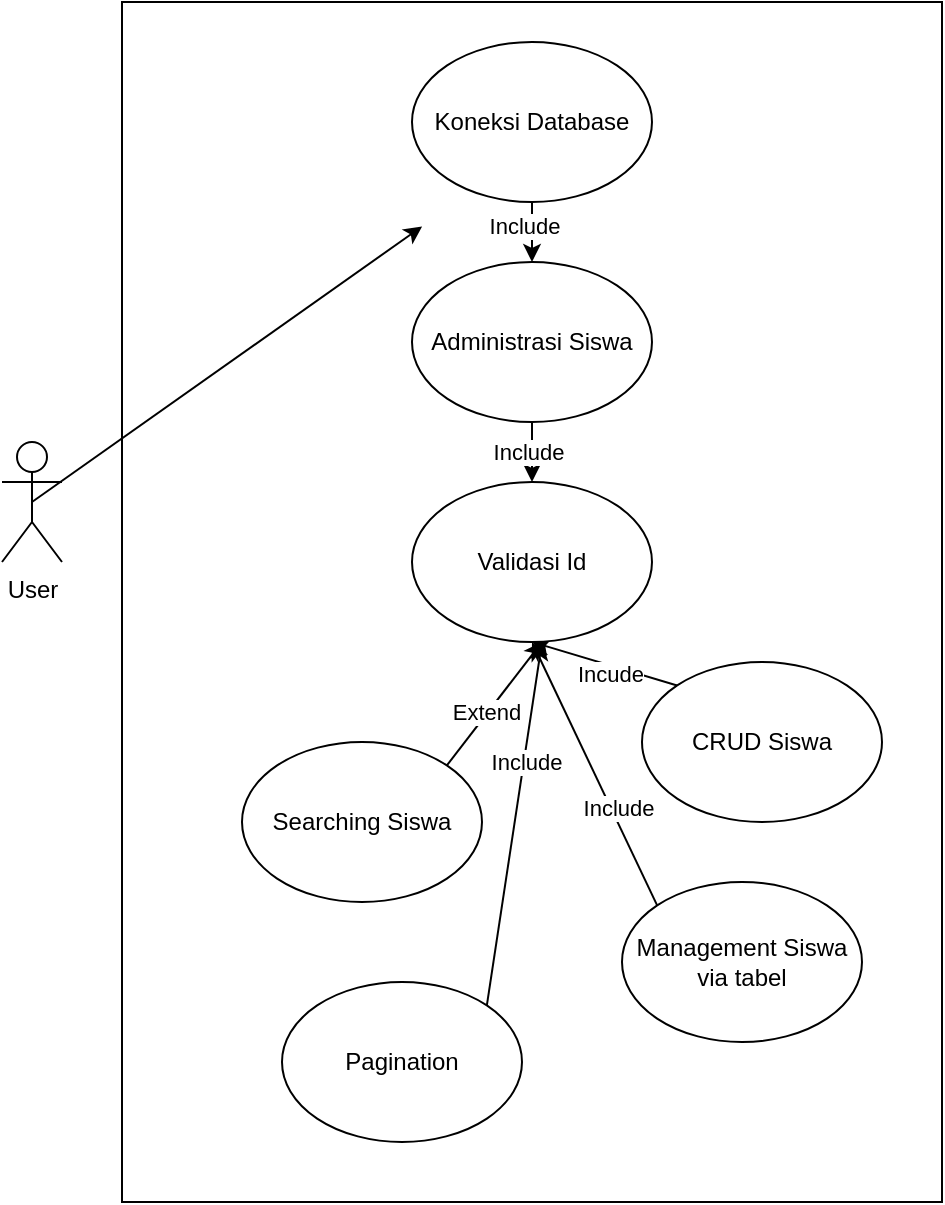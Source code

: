 <mxfile version="27.0.9">
  <diagram name="Page-1" id="qQxBh3YEpVyQJp5FQEEK">
    <mxGraphModel dx="872" dy="473" grid="1" gridSize="10" guides="1" tooltips="1" connect="1" arrows="1" fold="1" page="1" pageScale="1" pageWidth="850" pageHeight="1100" math="0" shadow="0">
      <root>
        <mxCell id="0" />
        <mxCell id="1" parent="0" />
        <mxCell id="UoK4NNgb7Zfku3vqllFy-1" value="User" style="shape=umlActor;verticalLabelPosition=bottom;verticalAlign=top;html=1;outlineConnect=0;" vertex="1" parent="1">
          <mxGeometry x="210" y="230" width="30" height="60" as="geometry" />
        </mxCell>
        <mxCell id="UoK4NNgb7Zfku3vqllFy-2" value="" style="rounded=0;whiteSpace=wrap;html=1;" vertex="1" parent="1">
          <mxGeometry x="270" y="10" width="410" height="600" as="geometry" />
        </mxCell>
        <mxCell id="UoK4NNgb7Zfku3vqllFy-11" style="edgeStyle=orthogonalEdgeStyle;rounded=0;orthogonalLoop=1;jettySize=auto;html=1;exitX=0.5;exitY=1;exitDx=0;exitDy=0;entryX=0.5;entryY=0;entryDx=0;entryDy=0;" edge="1" parent="1" source="UoK4NNgb7Zfku3vqllFy-3" target="UoK4NNgb7Zfku3vqllFy-4">
          <mxGeometry relative="1" as="geometry" />
        </mxCell>
        <mxCell id="UoK4NNgb7Zfku3vqllFy-12" value="Include" style="edgeLabel;html=1;align=center;verticalAlign=middle;resizable=0;points=[];" vertex="1" connectable="0" parent="UoK4NNgb7Zfku3vqllFy-11">
          <mxGeometry x="-0.2" y="-4" relative="1" as="geometry">
            <mxPoint as="offset" />
          </mxGeometry>
        </mxCell>
        <mxCell id="UoK4NNgb7Zfku3vqllFy-3" value="Koneksi Database" style="ellipse;whiteSpace=wrap;html=1;" vertex="1" parent="1">
          <mxGeometry x="415" y="30" width="120" height="80" as="geometry" />
        </mxCell>
        <mxCell id="UoK4NNgb7Zfku3vqllFy-13" style="edgeStyle=orthogonalEdgeStyle;rounded=0;orthogonalLoop=1;jettySize=auto;html=1;exitX=0.5;exitY=1;exitDx=0;exitDy=0;entryX=0.5;entryY=0;entryDx=0;entryDy=0;" edge="1" parent="1" source="UoK4NNgb7Zfku3vqllFy-4" target="UoK4NNgb7Zfku3vqllFy-10">
          <mxGeometry relative="1" as="geometry" />
        </mxCell>
        <mxCell id="UoK4NNgb7Zfku3vqllFy-14" value="Include" style="edgeLabel;html=1;align=center;verticalAlign=middle;resizable=0;points=[];" vertex="1" connectable="0" parent="UoK4NNgb7Zfku3vqllFy-13">
          <mxGeometry y="-2" relative="1" as="geometry">
            <mxPoint as="offset" />
          </mxGeometry>
        </mxCell>
        <mxCell id="UoK4NNgb7Zfku3vqllFy-4" value="Administrasi Siswa" style="ellipse;whiteSpace=wrap;html=1;" vertex="1" parent="1">
          <mxGeometry x="415" y="140" width="120" height="80" as="geometry" />
        </mxCell>
        <mxCell id="UoK4NNgb7Zfku3vqllFy-15" style="rounded=0;orthogonalLoop=1;jettySize=auto;html=1;exitX=0;exitY=0;exitDx=0;exitDy=0;entryX=0.5;entryY=1;entryDx=0;entryDy=0;" edge="1" parent="1" source="UoK4NNgb7Zfku3vqllFy-5" target="UoK4NNgb7Zfku3vqllFy-10">
          <mxGeometry relative="1" as="geometry" />
        </mxCell>
        <mxCell id="UoK4NNgb7Zfku3vqllFy-23" value="Incude" style="edgeLabel;html=1;align=center;verticalAlign=middle;resizable=0;points=[];" vertex="1" connectable="0" parent="UoK4NNgb7Zfku3vqllFy-15">
          <mxGeometry x="-0.107" y="4" relative="1" as="geometry">
            <mxPoint as="offset" />
          </mxGeometry>
        </mxCell>
        <mxCell id="UoK4NNgb7Zfku3vqllFy-5" value="CRUD Siswa" style="ellipse;whiteSpace=wrap;html=1;" vertex="1" parent="1">
          <mxGeometry x="530" y="340" width="120" height="80" as="geometry" />
        </mxCell>
        <mxCell id="UoK4NNgb7Zfku3vqllFy-17" style="rounded=0;orthogonalLoop=1;jettySize=auto;html=1;exitX=0;exitY=0;exitDx=0;exitDy=0;entryX=0.5;entryY=1;entryDx=0;entryDy=0;" edge="1" parent="1" source="UoK4NNgb7Zfku3vqllFy-7" target="UoK4NNgb7Zfku3vqllFy-10">
          <mxGeometry relative="1" as="geometry" />
        </mxCell>
        <mxCell id="UoK4NNgb7Zfku3vqllFy-22" value="Include" style="edgeLabel;html=1;align=center;verticalAlign=middle;resizable=0;points=[];" vertex="1" connectable="0" parent="UoK4NNgb7Zfku3vqllFy-17">
          <mxGeometry x="-0.281" y="-3" relative="1" as="geometry">
            <mxPoint as="offset" />
          </mxGeometry>
        </mxCell>
        <mxCell id="UoK4NNgb7Zfku3vqllFy-7" value="Management Siswa via tabel" style="ellipse;whiteSpace=wrap;html=1;" vertex="1" parent="1">
          <mxGeometry x="520" y="450" width="120" height="80" as="geometry" />
        </mxCell>
        <mxCell id="UoK4NNgb7Zfku3vqllFy-16" style="rounded=0;orthogonalLoop=1;jettySize=auto;html=1;exitX=1;exitY=0;exitDx=0;exitDy=0;" edge="1" parent="1" source="UoK4NNgb7Zfku3vqllFy-8">
          <mxGeometry relative="1" as="geometry">
            <mxPoint x="480" y="330" as="targetPoint" />
          </mxGeometry>
        </mxCell>
        <mxCell id="UoK4NNgb7Zfku3vqllFy-21" value="Extend" style="edgeLabel;html=1;align=center;verticalAlign=middle;resizable=0;points=[];" vertex="1" connectable="0" parent="UoK4NNgb7Zfku3vqllFy-16">
          <mxGeometry x="-0.15" y="1" relative="1" as="geometry">
            <mxPoint as="offset" />
          </mxGeometry>
        </mxCell>
        <mxCell id="UoK4NNgb7Zfku3vqllFy-8" value="Searching Siswa" style="ellipse;whiteSpace=wrap;html=1;" vertex="1" parent="1">
          <mxGeometry x="330" y="380" width="120" height="80" as="geometry" />
        </mxCell>
        <mxCell id="UoK4NNgb7Zfku3vqllFy-18" style="rounded=0;orthogonalLoop=1;jettySize=auto;html=1;exitX=1;exitY=0;exitDx=0;exitDy=0;" edge="1" parent="1" source="UoK4NNgb7Zfku3vqllFy-9">
          <mxGeometry relative="1" as="geometry">
            <mxPoint x="480" y="330" as="targetPoint" />
          </mxGeometry>
        </mxCell>
        <mxCell id="UoK4NNgb7Zfku3vqllFy-19" value="Include" style="edgeLabel;html=1;align=center;verticalAlign=middle;resizable=0;points=[];" vertex="1" connectable="0" parent="UoK4NNgb7Zfku3vqllFy-18">
          <mxGeometry x="0.352" y="-1" relative="1" as="geometry">
            <mxPoint as="offset" />
          </mxGeometry>
        </mxCell>
        <mxCell id="UoK4NNgb7Zfku3vqllFy-9" value="Pagination" style="ellipse;whiteSpace=wrap;html=1;" vertex="1" parent="1">
          <mxGeometry x="350" y="500" width="120" height="80" as="geometry" />
        </mxCell>
        <mxCell id="UoK4NNgb7Zfku3vqllFy-10" value="Validasi Id" style="ellipse;whiteSpace=wrap;html=1;" vertex="1" parent="1">
          <mxGeometry x="415" y="250" width="120" height="80" as="geometry" />
        </mxCell>
        <mxCell id="UoK4NNgb7Zfku3vqllFy-24" style="rounded=0;orthogonalLoop=1;jettySize=auto;html=1;exitX=0.5;exitY=0.5;exitDx=0;exitDy=0;exitPerimeter=0;entryX=0.366;entryY=0.187;entryDx=0;entryDy=0;entryPerimeter=0;" edge="1" parent="1" source="UoK4NNgb7Zfku3vqllFy-1" target="UoK4NNgb7Zfku3vqllFy-2">
          <mxGeometry relative="1" as="geometry" />
        </mxCell>
      </root>
    </mxGraphModel>
  </diagram>
</mxfile>

